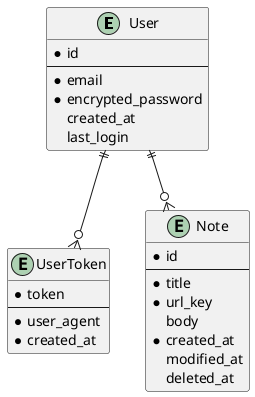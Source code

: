 @startuml "data-model"

skinparam backgroundColor transparent

entity User {
    * id
    ---
    * email
    * encrypted_password
    created_at
    last_login
}

entity UserToken {
    * token
    ---
    * user_agent
    * created_at
}

entity Note {
    * id
    ---
    * title
    * url_key
    body
    * created_at
    modified_at
    deleted_at
}

User ||--o{ Note
User ||--o{ UserToken

@enduml